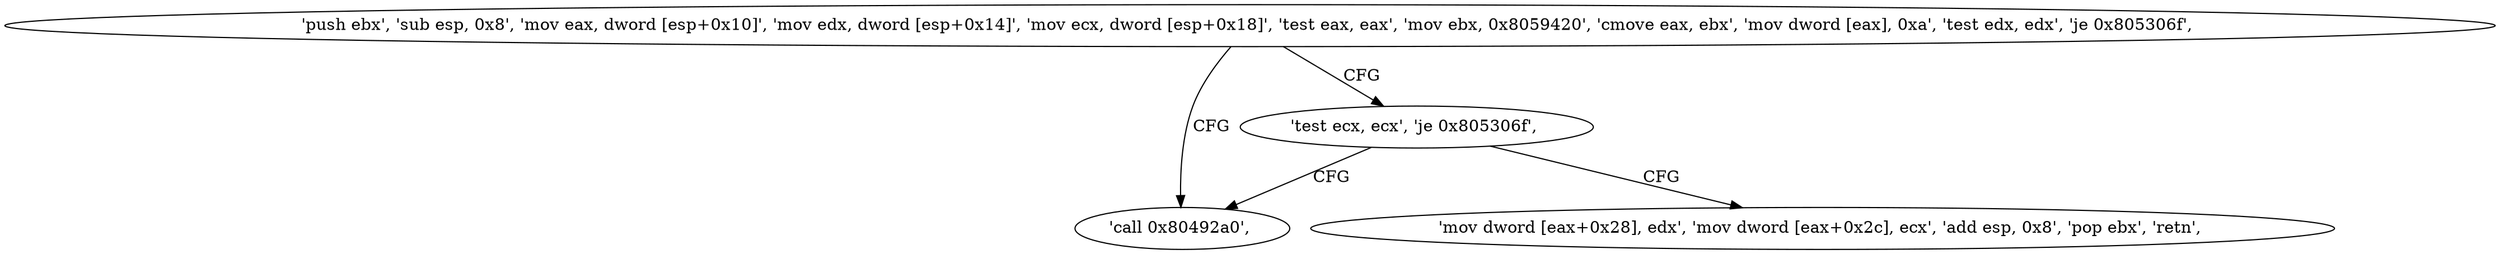 digraph "func" {
"134557756" [label = "'push ebx', 'sub esp, 0x8', 'mov eax, dword [esp+0x10]', 'mov edx, dword [esp+0x14]', 'mov ecx, dword [esp+0x18]', 'test eax, eax', 'mov ebx, 0x8059420', 'cmove eax, ebx', 'mov dword [eax], 0xa', 'test edx, edx', 'je 0x805306f', " ]
"134557807" [label = "'call 0x80492a0', " ]
"134557792" [label = "'test ecx, ecx', 'je 0x805306f', " ]
"134557796" [label = "'mov dword [eax+0x28], edx', 'mov dword [eax+0x2c], ecx', 'add esp, 0x8', 'pop ebx', 'retn', " ]
"134557756" -> "134557807" [ label = "CFG" ]
"134557756" -> "134557792" [ label = "CFG" ]
"134557792" -> "134557807" [ label = "CFG" ]
"134557792" -> "134557796" [ label = "CFG" ]
}
